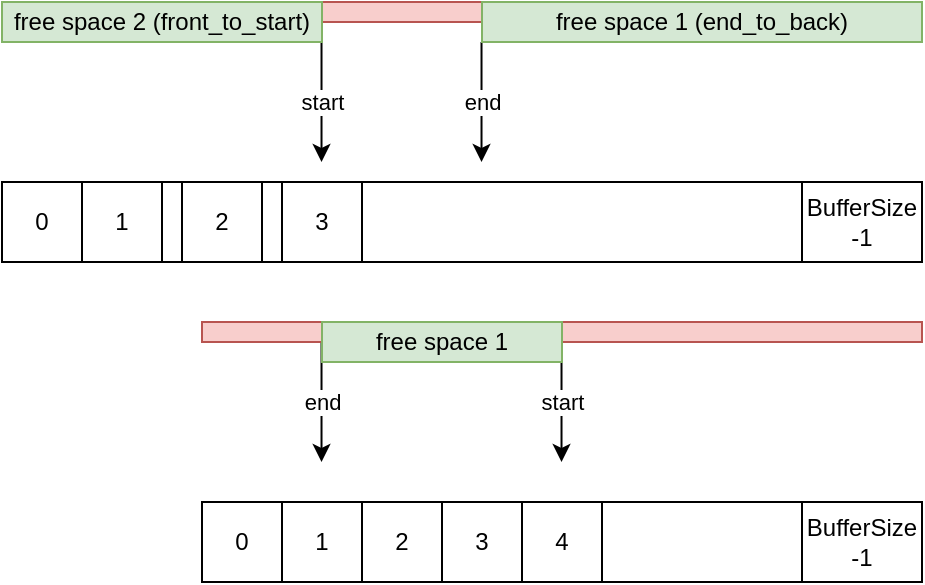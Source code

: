 <mxfile version="28.0.6">
  <diagram name="Page-1" id="NlITeN1QIrZrgpwNPuuW">
    <mxGraphModel dx="740" dy="496" grid="1" gridSize="10" guides="1" tooltips="1" connect="1" arrows="1" fold="1" page="1" pageScale="1" pageWidth="850" pageHeight="1100" math="0" shadow="0">
      <root>
        <mxCell id="0" />
        <mxCell id="1" parent="0" />
        <mxCell id="9FgRTi7FlsCYYPickxwY-1" value="" style="rounded=0;whiteSpace=wrap;html=1;" vertex="1" parent="1">
          <mxGeometry x="100" y="160" width="360" height="40" as="geometry" />
        </mxCell>
        <mxCell id="9FgRTi7FlsCYYPickxwY-2" value="0" style="rounded=0;whiteSpace=wrap;html=1;" vertex="1" parent="1">
          <mxGeometry x="60" y="160" width="40" height="40" as="geometry" />
        </mxCell>
        <mxCell id="9FgRTi7FlsCYYPickxwY-3" value="1" style="rounded=0;whiteSpace=wrap;html=1;" vertex="1" parent="1">
          <mxGeometry x="100" y="160" width="40" height="40" as="geometry" />
        </mxCell>
        <mxCell id="9FgRTi7FlsCYYPickxwY-4" value="BufferSize&lt;div&gt;-1&lt;/div&gt;" style="rounded=0;whiteSpace=wrap;html=1;" vertex="1" parent="1">
          <mxGeometry x="460" y="160" width="60" height="40" as="geometry" />
        </mxCell>
        <mxCell id="9FgRTi7FlsCYYPickxwY-5" value="2" style="rounded=0;whiteSpace=wrap;html=1;" vertex="1" parent="1">
          <mxGeometry x="150" y="160" width="40" height="40" as="geometry" />
        </mxCell>
        <mxCell id="9FgRTi7FlsCYYPickxwY-6" value="start" style="endArrow=classic;html=1;rounded=0;" edge="1" parent="1">
          <mxGeometry width="50" height="50" relative="1" as="geometry">
            <mxPoint x="219.76" y="90" as="sourcePoint" />
            <mxPoint x="219.76" y="150" as="targetPoint" />
          </mxGeometry>
        </mxCell>
        <mxCell id="9FgRTi7FlsCYYPickxwY-7" value="end" style="endArrow=classic;html=1;rounded=0;" edge="1" parent="1">
          <mxGeometry width="50" height="50" relative="1" as="geometry">
            <mxPoint x="299.76" y="90" as="sourcePoint" />
            <mxPoint x="299.76" y="150" as="targetPoint" />
          </mxGeometry>
        </mxCell>
        <mxCell id="9FgRTi7FlsCYYPickxwY-8" value="3" style="rounded=0;whiteSpace=wrap;html=1;" vertex="1" parent="1">
          <mxGeometry x="200" y="160" width="40" height="40" as="geometry" />
        </mxCell>
        <mxCell id="9FgRTi7FlsCYYPickxwY-9" value="" style="rounded=0;whiteSpace=wrap;html=1;" vertex="1" parent="1">
          <mxGeometry x="160" y="320" width="360" height="40" as="geometry" />
        </mxCell>
        <mxCell id="9FgRTi7FlsCYYPickxwY-10" value="0" style="rounded=0;whiteSpace=wrap;html=1;" vertex="1" parent="1">
          <mxGeometry x="160" y="320" width="40" height="40" as="geometry" />
        </mxCell>
        <mxCell id="9FgRTi7FlsCYYPickxwY-11" value="1" style="rounded=0;whiteSpace=wrap;html=1;" vertex="1" parent="1">
          <mxGeometry x="200" y="320" width="40" height="40" as="geometry" />
        </mxCell>
        <mxCell id="9FgRTi7FlsCYYPickxwY-12" value="BufferSize&lt;div&gt;-1&lt;/div&gt;" style="rounded=0;whiteSpace=wrap;html=1;" vertex="1" parent="1">
          <mxGeometry x="460" y="320" width="60" height="40" as="geometry" />
        </mxCell>
        <mxCell id="9FgRTi7FlsCYYPickxwY-13" value="2" style="rounded=0;whiteSpace=wrap;html=1;" vertex="1" parent="1">
          <mxGeometry x="240" y="320" width="40" height="40" as="geometry" />
        </mxCell>
        <mxCell id="9FgRTi7FlsCYYPickxwY-14" value="start" style="endArrow=classic;html=1;rounded=0;" edge="1" parent="1">
          <mxGeometry width="50" height="50" relative="1" as="geometry">
            <mxPoint x="339.76" y="240" as="sourcePoint" />
            <mxPoint x="339.76" y="300" as="targetPoint" />
          </mxGeometry>
        </mxCell>
        <mxCell id="9FgRTi7FlsCYYPickxwY-15" value="end" style="endArrow=classic;html=1;rounded=0;" edge="1" parent="1">
          <mxGeometry width="50" height="50" relative="1" as="geometry">
            <mxPoint x="219.76" y="240" as="sourcePoint" />
            <mxPoint x="219.76" y="300" as="targetPoint" />
          </mxGeometry>
        </mxCell>
        <mxCell id="9FgRTi7FlsCYYPickxwY-16" value="3" style="rounded=0;whiteSpace=wrap;html=1;" vertex="1" parent="1">
          <mxGeometry x="280" y="320" width="40" height="40" as="geometry" />
        </mxCell>
        <mxCell id="9FgRTi7FlsCYYPickxwY-18" value="4" style="rounded=0;whiteSpace=wrap;html=1;" vertex="1" parent="1">
          <mxGeometry x="320" y="320" width="40" height="40" as="geometry" />
        </mxCell>
        <mxCell id="9FgRTi7FlsCYYPickxwY-20" value="" style="rounded=0;whiteSpace=wrap;html=1;fillColor=#f8cecc;strokeColor=#b85450;" vertex="1" parent="1">
          <mxGeometry x="220" y="70" width="80" height="10" as="geometry" />
        </mxCell>
        <mxCell id="9FgRTi7FlsCYYPickxwY-21" value="" style="rounded=0;whiteSpace=wrap;html=1;fillColor=#f8cecc;strokeColor=#b85450;" vertex="1" parent="1">
          <mxGeometry x="340" y="230" width="180" height="10" as="geometry" />
        </mxCell>
        <mxCell id="9FgRTi7FlsCYYPickxwY-22" value="" style="rounded=0;whiteSpace=wrap;html=1;fillColor=#f8cecc;strokeColor=#b85450;" vertex="1" parent="1">
          <mxGeometry x="160" y="230" width="60" height="10" as="geometry" />
        </mxCell>
        <mxCell id="9FgRTi7FlsCYYPickxwY-23" value="free space 1 (end_to_back)" style="rounded=0;whiteSpace=wrap;html=1;fillColor=#d5e8d4;strokeColor=#82b366;" vertex="1" parent="1">
          <mxGeometry x="300" y="70" width="220" height="20" as="geometry" />
        </mxCell>
        <mxCell id="9FgRTi7FlsCYYPickxwY-24" value="free space 2 (front_to_start)" style="rounded=0;whiteSpace=wrap;html=1;fillColor=#d5e8d4;strokeColor=#82b366;" vertex="1" parent="1">
          <mxGeometry x="60" y="70" width="160" height="20" as="geometry" />
        </mxCell>
        <mxCell id="9FgRTi7FlsCYYPickxwY-25" value="free space 1" style="rounded=0;whiteSpace=wrap;html=1;fillColor=#d5e8d4;strokeColor=#82b366;" vertex="1" parent="1">
          <mxGeometry x="220" y="230" width="120" height="20" as="geometry" />
        </mxCell>
      </root>
    </mxGraphModel>
  </diagram>
</mxfile>
